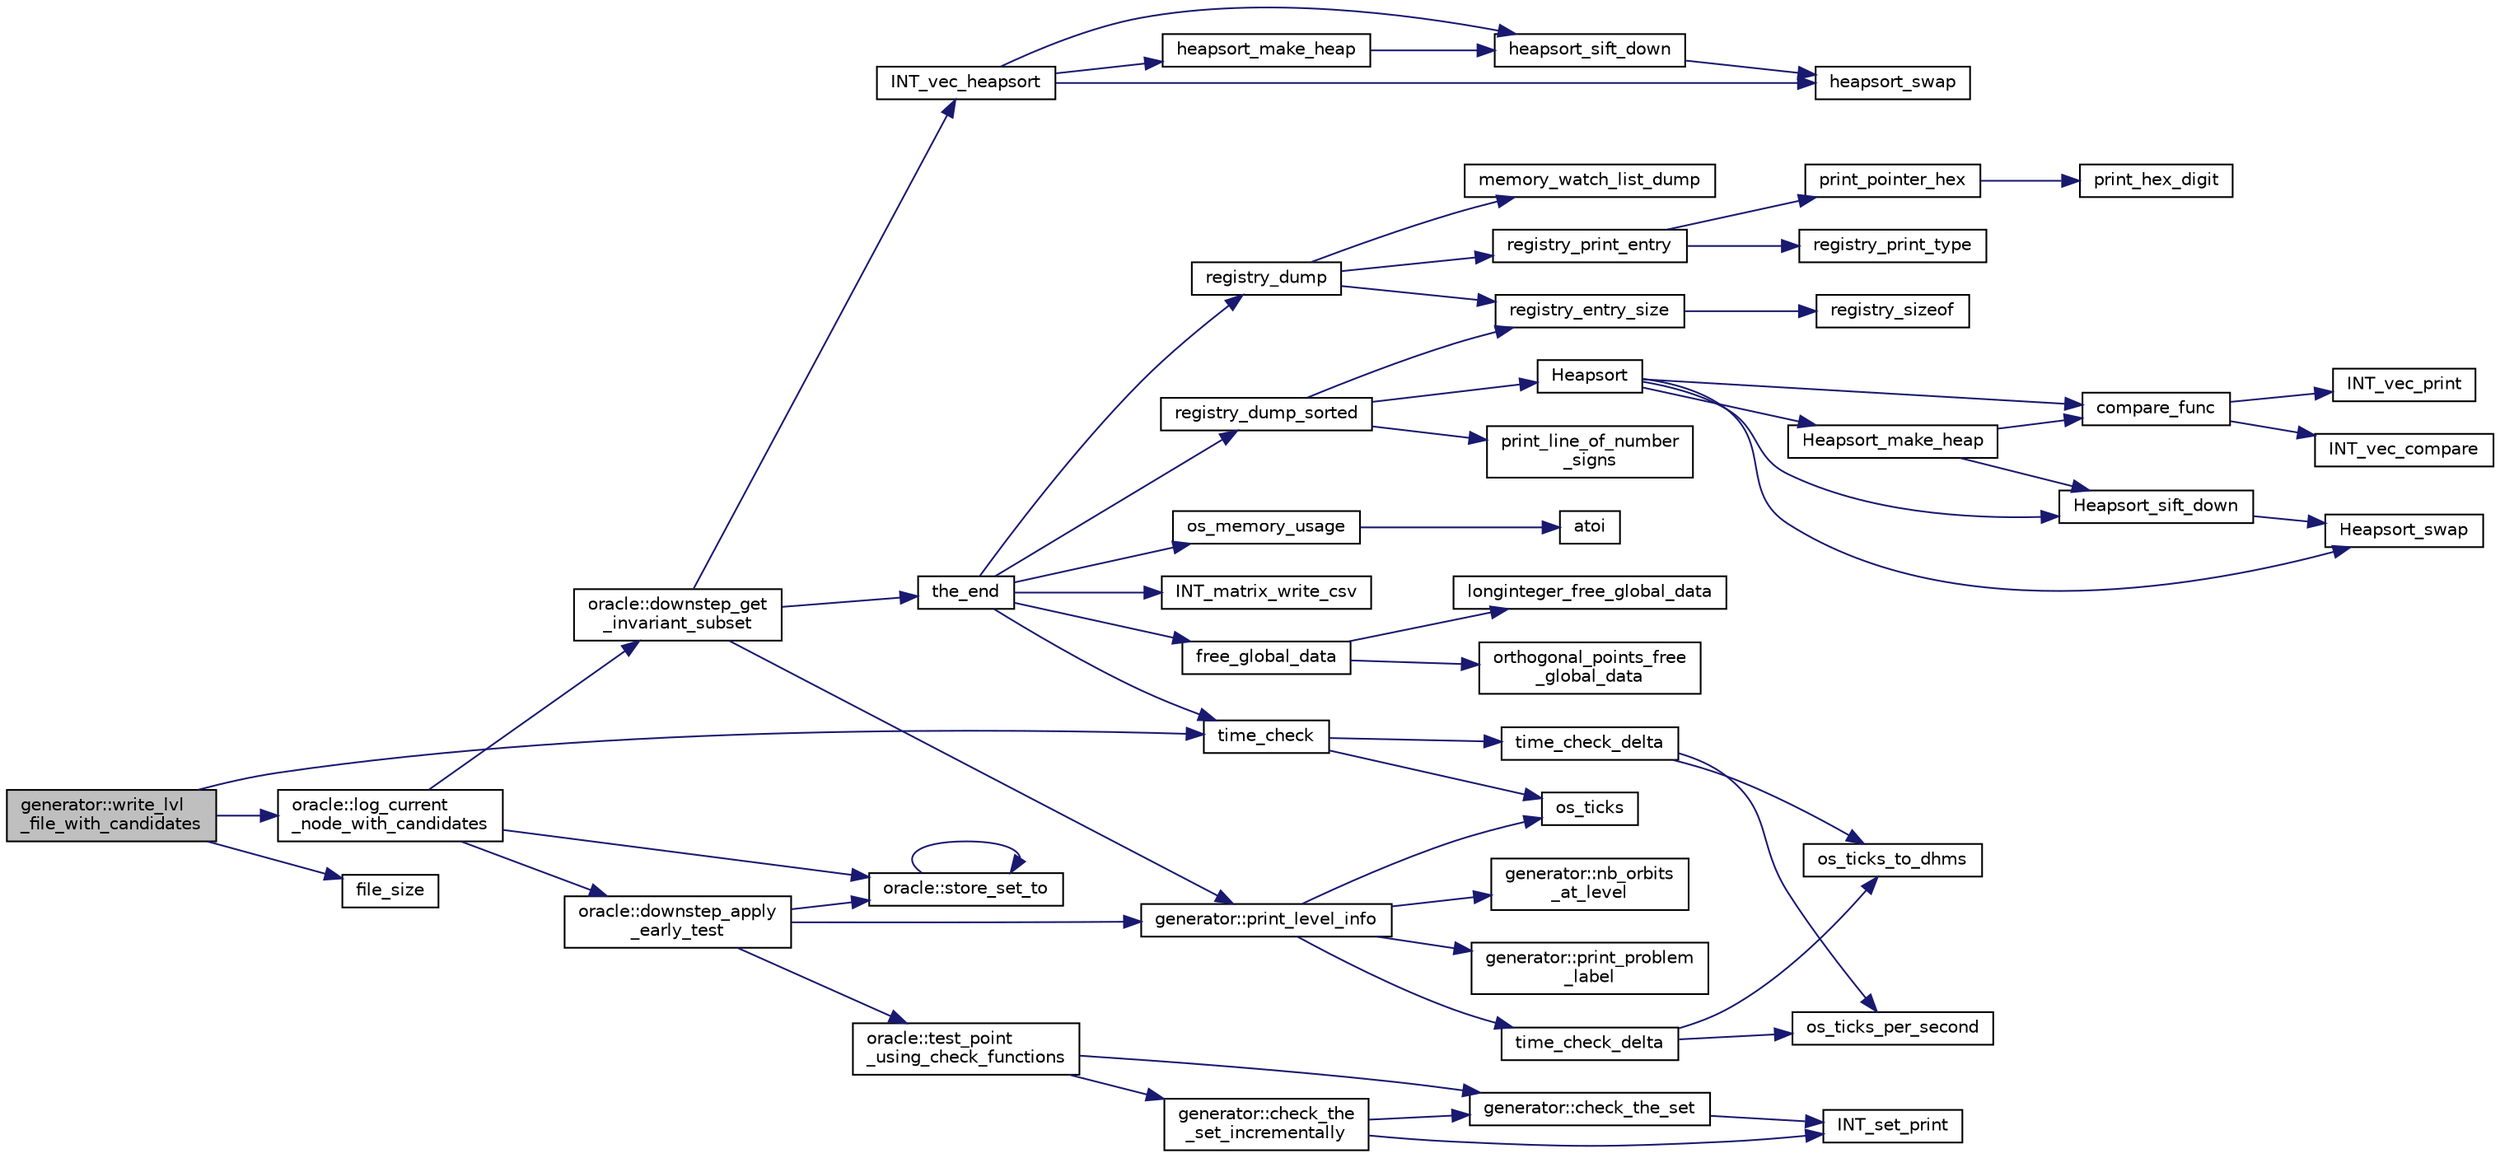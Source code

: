 digraph "generator::write_lvl_file_with_candidates"
{
  edge [fontname="Helvetica",fontsize="10",labelfontname="Helvetica",labelfontsize="10"];
  node [fontname="Helvetica",fontsize="10",shape=record];
  rankdir="LR";
  Node23215 [label="generator::write_lvl\l_file_with_candidates",height=0.2,width=0.4,color="black", fillcolor="grey75", style="filled", fontcolor="black"];
  Node23215 -> Node23216 [color="midnightblue",fontsize="10",style="solid",fontname="Helvetica"];
  Node23216 [label="oracle::log_current\l_node_with_candidates",height=0.2,width=0.4,color="black", fillcolor="white", style="filled",URL="$d7/da7/classoracle.html#af54e0dc5a80b11489a5335006f33ca63"];
  Node23216 -> Node23217 [color="midnightblue",fontsize="10",style="solid",fontname="Helvetica"];
  Node23217 [label="oracle::store_set_to",height=0.2,width=0.4,color="black", fillcolor="white", style="filled",URL="$d7/da7/classoracle.html#a4489d03d342f31d1e64632ce4d0e700d"];
  Node23217 -> Node23217 [color="midnightblue",fontsize="10",style="solid",fontname="Helvetica"];
  Node23216 -> Node23218 [color="midnightblue",fontsize="10",style="solid",fontname="Helvetica"];
  Node23218 [label="oracle::downstep_get\l_invariant_subset",height=0.2,width=0.4,color="black", fillcolor="white", style="filled",URL="$d7/da7/classoracle.html#ae2540e94ee617a407069f976739cfd71"];
  Node23218 -> Node23219 [color="midnightblue",fontsize="10",style="solid",fontname="Helvetica"];
  Node23219 [label="generator::print_level_info",height=0.2,width=0.4,color="black", fillcolor="white", style="filled",URL="$d7/d73/classgenerator.html#aeef1b9fe6115b67be42d7cb3206fddd2"];
  Node23219 -> Node23220 [color="midnightblue",fontsize="10",style="solid",fontname="Helvetica"];
  Node23220 [label="os_ticks",height=0.2,width=0.4,color="black", fillcolor="white", style="filled",URL="$d5/db4/io__and__os_8h.html#a3da6d2b09e35d569adb7101dffcb5224"];
  Node23219 -> Node23221 [color="midnightblue",fontsize="10",style="solid",fontname="Helvetica"];
  Node23221 [label="time_check_delta",height=0.2,width=0.4,color="black", fillcolor="white", style="filled",URL="$d9/d60/discreta_8h.html#a89a8565e34c7dcbb97180cd6af7454a1"];
  Node23221 -> Node23222 [color="midnightblue",fontsize="10",style="solid",fontname="Helvetica"];
  Node23222 [label="os_ticks_per_second",height=0.2,width=0.4,color="black", fillcolor="white", style="filled",URL="$d5/db4/io__and__os_8h.html#a1b35e7a094dfde9db39ae352c9c17042"];
  Node23221 -> Node23223 [color="midnightblue",fontsize="10",style="solid",fontname="Helvetica"];
  Node23223 [label="os_ticks_to_dhms",height=0.2,width=0.4,color="black", fillcolor="white", style="filled",URL="$d5/db4/io__and__os_8h.html#a0d715587fd9b8ab4e2bc822a2be313ba"];
  Node23219 -> Node23224 [color="midnightblue",fontsize="10",style="solid",fontname="Helvetica"];
  Node23224 [label="generator::print_problem\l_label",height=0.2,width=0.4,color="black", fillcolor="white", style="filled",URL="$d7/d73/classgenerator.html#a06d3c064ba84ebe8db3537e6273f16c3"];
  Node23219 -> Node23225 [color="midnightblue",fontsize="10",style="solid",fontname="Helvetica"];
  Node23225 [label="generator::nb_orbits\l_at_level",height=0.2,width=0.4,color="black", fillcolor="white", style="filled",URL="$d7/d73/classgenerator.html#a020f3d8378448310d044a4a24fadf301"];
  Node23218 -> Node23226 [color="midnightblue",fontsize="10",style="solid",fontname="Helvetica"];
  Node23226 [label="the_end",height=0.2,width=0.4,color="black", fillcolor="white", style="filled",URL="$d9/d60/discreta_8h.html#a3ebbd3ccb665a9f78deaa7408577b60c"];
  Node23226 -> Node23227 [color="midnightblue",fontsize="10",style="solid",fontname="Helvetica"];
  Node23227 [label="free_global_data",height=0.2,width=0.4,color="black", fillcolor="white", style="filled",URL="$d3/dfb/discreta__global_8_c.html#a6bd9eb050090f8cf1e92db88a459cc28"];
  Node23227 -> Node23228 [color="midnightblue",fontsize="10",style="solid",fontname="Helvetica"];
  Node23228 [label="orthogonal_points_free\l_global_data",height=0.2,width=0.4,color="black", fillcolor="white", style="filled",URL="$d4/d67/geometry_8h.html#a9ff48c751a12182f1cc6ee384f80aa0b"];
  Node23227 -> Node23229 [color="midnightblue",fontsize="10",style="solid",fontname="Helvetica"];
  Node23229 [label="longinteger_free_global_data",height=0.2,width=0.4,color="black", fillcolor="white", style="filled",URL="$de/dc5/algebra__and__number__theory_8h.html#a6160ced6b3ffc2765c111f7d4f94ed42"];
  Node23226 -> Node23230 [color="midnightblue",fontsize="10",style="solid",fontname="Helvetica"];
  Node23230 [label="registry_dump",height=0.2,width=0.4,color="black", fillcolor="white", style="filled",URL="$d5/db4/io__and__os_8h.html#a8ad65cbe10865661e8bafd6be2164955"];
  Node23230 -> Node23231 [color="midnightblue",fontsize="10",style="solid",fontname="Helvetica"];
  Node23231 [label="registry_print_entry",height=0.2,width=0.4,color="black", fillcolor="white", style="filled",URL="$df/d84/foundations_2io__and__os_2memory_8_c.html#a2b54b210ed9aae58085d1ef7fa3bcbff"];
  Node23231 -> Node23232 [color="midnightblue",fontsize="10",style="solid",fontname="Helvetica"];
  Node23232 [label="print_pointer_hex",height=0.2,width=0.4,color="black", fillcolor="white", style="filled",URL="$d5/db4/io__and__os_8h.html#a32add94de62a1d910cc0fc35ed90ab48"];
  Node23232 -> Node23233 [color="midnightblue",fontsize="10",style="solid",fontname="Helvetica"];
  Node23233 [label="print_hex_digit",height=0.2,width=0.4,color="black", fillcolor="white", style="filled",URL="$d4/d74/util_8_c.html#a36c64a828eefed0a0cfdd6186ec92c31"];
  Node23231 -> Node23234 [color="midnightblue",fontsize="10",style="solid",fontname="Helvetica"];
  Node23234 [label="registry_print_type",height=0.2,width=0.4,color="black", fillcolor="white", style="filled",URL="$df/d84/foundations_2io__and__os_2memory_8_c.html#a0c81861cc8a6dd21364c89bb3ac8e82c"];
  Node23230 -> Node23235 [color="midnightblue",fontsize="10",style="solid",fontname="Helvetica"];
  Node23235 [label="registry_entry_size",height=0.2,width=0.4,color="black", fillcolor="white", style="filled",URL="$df/d84/foundations_2io__and__os_2memory_8_c.html#abb7fc0eff582133f5bd8a7cbd78d742b"];
  Node23235 -> Node23236 [color="midnightblue",fontsize="10",style="solid",fontname="Helvetica"];
  Node23236 [label="registry_sizeof",height=0.2,width=0.4,color="black", fillcolor="white", style="filled",URL="$df/d84/foundations_2io__and__os_2memory_8_c.html#a1ebe71d1cd99d79db497355f608be044"];
  Node23230 -> Node23237 [color="midnightblue",fontsize="10",style="solid",fontname="Helvetica"];
  Node23237 [label="memory_watch_list_dump",height=0.2,width=0.4,color="black", fillcolor="white", style="filled",URL="$df/d84/foundations_2io__and__os_2memory_8_c.html#ad0967d55a42071e28f50be4fbe7893bd"];
  Node23226 -> Node23238 [color="midnightblue",fontsize="10",style="solid",fontname="Helvetica"];
  Node23238 [label="registry_dump_sorted",height=0.2,width=0.4,color="black", fillcolor="white", style="filled",URL="$d5/db4/io__and__os_8h.html#aa28c9ee8650332ad2d526d5eb4fae48e"];
  Node23238 -> Node23239 [color="midnightblue",fontsize="10",style="solid",fontname="Helvetica"];
  Node23239 [label="print_line_of_number\l_signs",height=0.2,width=0.4,color="black", fillcolor="white", style="filled",URL="$d5/db4/io__and__os_8h.html#a59b640c1f8b0040f26fa06b641191105"];
  Node23238 -> Node23235 [color="midnightblue",fontsize="10",style="solid",fontname="Helvetica"];
  Node23238 -> Node23240 [color="midnightblue",fontsize="10",style="solid",fontname="Helvetica"];
  Node23240 [label="Heapsort",height=0.2,width=0.4,color="black", fillcolor="white", style="filled",URL="$d5/de2/foundations_2data__structures_2data__structures_8h.html#a2af240488f5893071c88af35d9f06b6d"];
  Node23240 -> Node23241 [color="midnightblue",fontsize="10",style="solid",fontname="Helvetica"];
  Node23241 [label="Heapsort_make_heap",height=0.2,width=0.4,color="black", fillcolor="white", style="filled",URL="$d4/dd7/sorting_8_c.html#ae2f81d9c1e532bee5c80dfae7cc45bcc"];
  Node23241 -> Node23242 [color="midnightblue",fontsize="10",style="solid",fontname="Helvetica"];
  Node23242 [label="Heapsort_sift_down",height=0.2,width=0.4,color="black", fillcolor="white", style="filled",URL="$d4/dd7/sorting_8_c.html#a89625a5f8e99e9a76db45ad133b5a3f3"];
  Node23242 -> Node23243 [color="midnightblue",fontsize="10",style="solid",fontname="Helvetica"];
  Node23243 [label="Heapsort_swap",height=0.2,width=0.4,color="black", fillcolor="white", style="filled",URL="$d4/dd7/sorting_8_c.html#a7d47ff5b6218622f072ca38a87900496"];
  Node23241 -> Node23244 [color="midnightblue",fontsize="10",style="solid",fontname="Helvetica"];
  Node23244 [label="compare_func",height=0.2,width=0.4,color="black", fillcolor="white", style="filled",URL="$dc/d77/pentomino__5x5_8_c.html#af532ec92afffcb63cd1f1180e96642d4"];
  Node23244 -> Node23245 [color="midnightblue",fontsize="10",style="solid",fontname="Helvetica"];
  Node23245 [label="INT_vec_compare",height=0.2,width=0.4,color="black", fillcolor="white", style="filled",URL="$d5/de2/foundations_2data__structures_2data__structures_8h.html#ac1a17fca23fb4a338aef8547a4c2fded"];
  Node23244 -> Node23246 [color="midnightblue",fontsize="10",style="solid",fontname="Helvetica"];
  Node23246 [label="INT_vec_print",height=0.2,width=0.4,color="black", fillcolor="white", style="filled",URL="$df/dbf/sajeeb_8_c.html#a79a5901af0b47dd0d694109543c027fe"];
  Node23240 -> Node23244 [color="midnightblue",fontsize="10",style="solid",fontname="Helvetica"];
  Node23240 -> Node23243 [color="midnightblue",fontsize="10",style="solid",fontname="Helvetica"];
  Node23240 -> Node23242 [color="midnightblue",fontsize="10",style="solid",fontname="Helvetica"];
  Node23226 -> Node23247 [color="midnightblue",fontsize="10",style="solid",fontname="Helvetica"];
  Node23247 [label="time_check",height=0.2,width=0.4,color="black", fillcolor="white", style="filled",URL="$d9/d60/discreta_8h.html#a04d64356f0c7cb798e55daec998c527e"];
  Node23247 -> Node23220 [color="midnightblue",fontsize="10",style="solid",fontname="Helvetica"];
  Node23247 -> Node23248 [color="midnightblue",fontsize="10",style="solid",fontname="Helvetica"];
  Node23248 [label="time_check_delta",height=0.2,width=0.4,color="black", fillcolor="white", style="filled",URL="$d3/d72/global_8_c.html#a89a8565e34c7dcbb97180cd6af7454a1"];
  Node23248 -> Node23222 [color="midnightblue",fontsize="10",style="solid",fontname="Helvetica"];
  Node23248 -> Node23223 [color="midnightblue",fontsize="10",style="solid",fontname="Helvetica"];
  Node23226 -> Node23249 [color="midnightblue",fontsize="10",style="solid",fontname="Helvetica"];
  Node23249 [label="os_memory_usage",height=0.2,width=0.4,color="black", fillcolor="white", style="filled",URL="$d5/db4/io__and__os_8h.html#a5d6ab4b80c58e5d8bdb0fd1625709d0b"];
  Node23249 -> Node23250 [color="midnightblue",fontsize="10",style="solid",fontname="Helvetica"];
  Node23250 [label="atoi",height=0.2,width=0.4,color="black", fillcolor="white", style="filled",URL="$d9/d60/discreta_8h.html#ad0ac71cbcb495289e474437d6b7d7fac"];
  Node23226 -> Node23251 [color="midnightblue",fontsize="10",style="solid",fontname="Helvetica"];
  Node23251 [label="INT_matrix_write_csv",height=0.2,width=0.4,color="black", fillcolor="white", style="filled",URL="$d5/db4/io__and__os_8h.html#a57604af509e1d43e918fd38e5f4ee96f"];
  Node23218 -> Node23252 [color="midnightblue",fontsize="10",style="solid",fontname="Helvetica"];
  Node23252 [label="INT_vec_heapsort",height=0.2,width=0.4,color="black", fillcolor="white", style="filled",URL="$d5/de2/foundations_2data__structures_2data__structures_8h.html#a3590ad9987f801fbfc94634300182f39"];
  Node23252 -> Node23253 [color="midnightblue",fontsize="10",style="solid",fontname="Helvetica"];
  Node23253 [label="heapsort_make_heap",height=0.2,width=0.4,color="black", fillcolor="white", style="filled",URL="$d4/dd7/sorting_8_c.html#a42f24453d7d77eeb1338ebd1a13cfdbb"];
  Node23253 -> Node23254 [color="midnightblue",fontsize="10",style="solid",fontname="Helvetica"];
  Node23254 [label="heapsort_sift_down",height=0.2,width=0.4,color="black", fillcolor="white", style="filled",URL="$d4/dd7/sorting_8_c.html#a65cbb1a6a3f01f511673705437ddc18b"];
  Node23254 -> Node23255 [color="midnightblue",fontsize="10",style="solid",fontname="Helvetica"];
  Node23255 [label="heapsort_swap",height=0.2,width=0.4,color="black", fillcolor="white", style="filled",URL="$d4/dd7/sorting_8_c.html#a8f048362e6065297b19b6975bcbbfcc6"];
  Node23252 -> Node23255 [color="midnightblue",fontsize="10",style="solid",fontname="Helvetica"];
  Node23252 -> Node23254 [color="midnightblue",fontsize="10",style="solid",fontname="Helvetica"];
  Node23216 -> Node23256 [color="midnightblue",fontsize="10",style="solid",fontname="Helvetica"];
  Node23256 [label="oracle::downstep_apply\l_early_test",height=0.2,width=0.4,color="black", fillcolor="white", style="filled",URL="$d7/da7/classoracle.html#ac774d80f30c7e58e1e87c891ca3ec814"];
  Node23256 -> Node23219 [color="midnightblue",fontsize="10",style="solid",fontname="Helvetica"];
  Node23256 -> Node23217 [color="midnightblue",fontsize="10",style="solid",fontname="Helvetica"];
  Node23256 -> Node23257 [color="midnightblue",fontsize="10",style="solid",fontname="Helvetica"];
  Node23257 [label="oracle::test_point\l_using_check_functions",height=0.2,width=0.4,color="black", fillcolor="white", style="filled",URL="$d7/da7/classoracle.html#aea2e35ca2b51a9251711735f6080217f"];
  Node23257 -> Node23258 [color="midnightblue",fontsize="10",style="solid",fontname="Helvetica"];
  Node23258 [label="generator::check_the\l_set_incrementally",height=0.2,width=0.4,color="black", fillcolor="white", style="filled",URL="$d7/d73/classgenerator.html#a6ffae728f3b12f9879cb614d9b37660a"];
  Node23258 -> Node23259 [color="midnightblue",fontsize="10",style="solid",fontname="Helvetica"];
  Node23259 [label="generator::check_the_set",height=0.2,width=0.4,color="black", fillcolor="white", style="filled",URL="$d7/d73/classgenerator.html#a584bdf110f34a1d5c171a6d56c1a33ec"];
  Node23259 -> Node23260 [color="midnightblue",fontsize="10",style="solid",fontname="Helvetica"];
  Node23260 [label="INT_set_print",height=0.2,width=0.4,color="black", fillcolor="white", style="filled",URL="$df/dbf/sajeeb_8_c.html#a97614645ec11df30e0e896367f91ffd9"];
  Node23258 -> Node23260 [color="midnightblue",fontsize="10",style="solid",fontname="Helvetica"];
  Node23257 -> Node23259 [color="midnightblue",fontsize="10",style="solid",fontname="Helvetica"];
  Node23215 -> Node23247 [color="midnightblue",fontsize="10",style="solid",fontname="Helvetica"];
  Node23215 -> Node23261 [color="midnightblue",fontsize="10",style="solid",fontname="Helvetica"];
  Node23261 [label="file_size",height=0.2,width=0.4,color="black", fillcolor="white", style="filled",URL="$df/dbf/sajeeb_8_c.html#a5c37cf5785204b6e9adf647dc14d0e50"];
}
